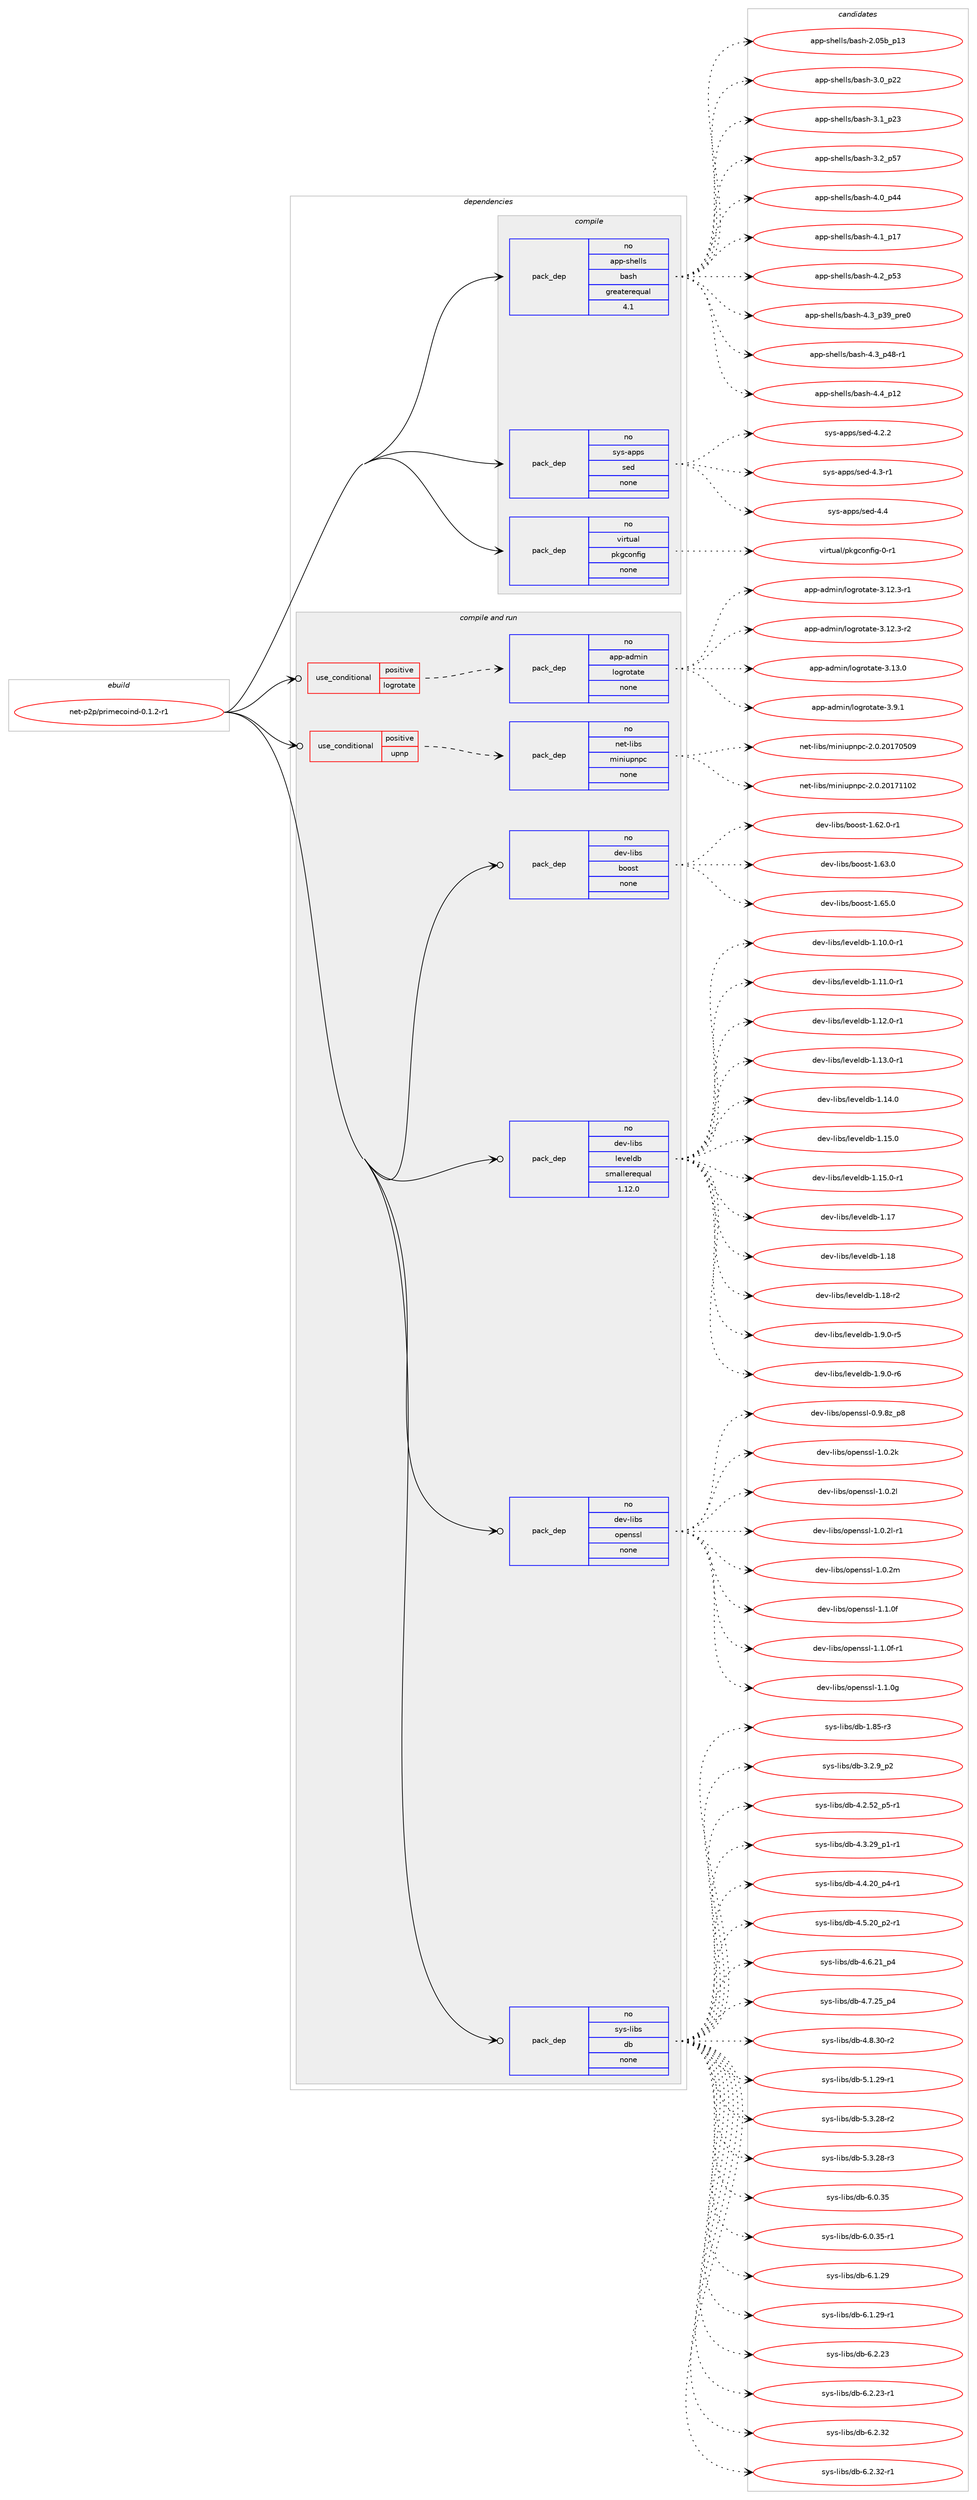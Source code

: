 digraph prolog {

# *************
# Graph options
# *************

newrank=true;
concentrate=true;
compound=true;
graph [rankdir=LR,fontname=Helvetica,fontsize=10,ranksep=1.5];#, ranksep=2.5, nodesep=0.2];
edge  [arrowhead=vee];
node  [fontname=Helvetica,fontsize=10];

# **********
# The ebuild
# **********

subgraph cluster_leftcol {
color=gray;
rank=same;
label=<<i>ebuild</i>>;
id [label="net-p2p/primecoind-0.1.2-r1", color=red, width=4, href="../net-p2p/primecoind-0.1.2-r1.svg"];
}

# ****************
# The dependencies
# ****************

subgraph cluster_midcol {
color=gray;
label=<<i>dependencies</i>>;
subgraph cluster_compile {
fillcolor="#eeeeee";
style=filled;
label=<<i>compile</i>>;
subgraph pack319988 {
dependency434915 [label=<<TABLE BORDER="0" CELLBORDER="1" CELLSPACING="0" CELLPADDING="4" WIDTH="220"><TR><TD ROWSPAN="6" CELLPADDING="30">pack_dep</TD></TR><TR><TD WIDTH="110">no</TD></TR><TR><TD>app-shells</TD></TR><TR><TD>bash</TD></TR><TR><TD>greaterequal</TD></TR><TR><TD>4.1</TD></TR></TABLE>>, shape=none, color=blue];
}
id:e -> dependency434915:w [weight=20,style="solid",arrowhead="vee"];
subgraph pack319989 {
dependency434916 [label=<<TABLE BORDER="0" CELLBORDER="1" CELLSPACING="0" CELLPADDING="4" WIDTH="220"><TR><TD ROWSPAN="6" CELLPADDING="30">pack_dep</TD></TR><TR><TD WIDTH="110">no</TD></TR><TR><TD>sys-apps</TD></TR><TR><TD>sed</TD></TR><TR><TD>none</TD></TR><TR><TD></TD></TR></TABLE>>, shape=none, color=blue];
}
id:e -> dependency434916:w [weight=20,style="solid",arrowhead="vee"];
subgraph pack319990 {
dependency434917 [label=<<TABLE BORDER="0" CELLBORDER="1" CELLSPACING="0" CELLPADDING="4" WIDTH="220"><TR><TD ROWSPAN="6" CELLPADDING="30">pack_dep</TD></TR><TR><TD WIDTH="110">no</TD></TR><TR><TD>virtual</TD></TR><TR><TD>pkgconfig</TD></TR><TR><TD>none</TD></TR><TR><TD></TD></TR></TABLE>>, shape=none, color=blue];
}
id:e -> dependency434917:w [weight=20,style="solid",arrowhead="vee"];
}
subgraph cluster_compileandrun {
fillcolor="#eeeeee";
style=filled;
label=<<i>compile and run</i>>;
subgraph cond107426 {
dependency434918 [label=<<TABLE BORDER="0" CELLBORDER="1" CELLSPACING="0" CELLPADDING="4"><TR><TD ROWSPAN="3" CELLPADDING="10">use_conditional</TD></TR><TR><TD>positive</TD></TR><TR><TD>logrotate</TD></TR></TABLE>>, shape=none, color=red];
subgraph pack319991 {
dependency434919 [label=<<TABLE BORDER="0" CELLBORDER="1" CELLSPACING="0" CELLPADDING="4" WIDTH="220"><TR><TD ROWSPAN="6" CELLPADDING="30">pack_dep</TD></TR><TR><TD WIDTH="110">no</TD></TR><TR><TD>app-admin</TD></TR><TR><TD>logrotate</TD></TR><TR><TD>none</TD></TR><TR><TD></TD></TR></TABLE>>, shape=none, color=blue];
}
dependency434918:e -> dependency434919:w [weight=20,style="dashed",arrowhead="vee"];
}
id:e -> dependency434918:w [weight=20,style="solid",arrowhead="odotvee"];
subgraph cond107427 {
dependency434920 [label=<<TABLE BORDER="0" CELLBORDER="1" CELLSPACING="0" CELLPADDING="4"><TR><TD ROWSPAN="3" CELLPADDING="10">use_conditional</TD></TR><TR><TD>positive</TD></TR><TR><TD>upnp</TD></TR></TABLE>>, shape=none, color=red];
subgraph pack319992 {
dependency434921 [label=<<TABLE BORDER="0" CELLBORDER="1" CELLSPACING="0" CELLPADDING="4" WIDTH="220"><TR><TD ROWSPAN="6" CELLPADDING="30">pack_dep</TD></TR><TR><TD WIDTH="110">no</TD></TR><TR><TD>net-libs</TD></TR><TR><TD>miniupnpc</TD></TR><TR><TD>none</TD></TR><TR><TD></TD></TR></TABLE>>, shape=none, color=blue];
}
dependency434920:e -> dependency434921:w [weight=20,style="dashed",arrowhead="vee"];
}
id:e -> dependency434920:w [weight=20,style="solid",arrowhead="odotvee"];
subgraph pack319993 {
dependency434922 [label=<<TABLE BORDER="0" CELLBORDER="1" CELLSPACING="0" CELLPADDING="4" WIDTH="220"><TR><TD ROWSPAN="6" CELLPADDING="30">pack_dep</TD></TR><TR><TD WIDTH="110">no</TD></TR><TR><TD>dev-libs</TD></TR><TR><TD>boost</TD></TR><TR><TD>none</TD></TR><TR><TD></TD></TR></TABLE>>, shape=none, color=blue];
}
id:e -> dependency434922:w [weight=20,style="solid",arrowhead="odotvee"];
subgraph pack319994 {
dependency434923 [label=<<TABLE BORDER="0" CELLBORDER="1" CELLSPACING="0" CELLPADDING="4" WIDTH="220"><TR><TD ROWSPAN="6" CELLPADDING="30">pack_dep</TD></TR><TR><TD WIDTH="110">no</TD></TR><TR><TD>dev-libs</TD></TR><TR><TD>leveldb</TD></TR><TR><TD>smallerequal</TD></TR><TR><TD>1.12.0</TD></TR></TABLE>>, shape=none, color=blue];
}
id:e -> dependency434923:w [weight=20,style="solid",arrowhead="odotvee"];
subgraph pack319995 {
dependency434924 [label=<<TABLE BORDER="0" CELLBORDER="1" CELLSPACING="0" CELLPADDING="4" WIDTH="220"><TR><TD ROWSPAN="6" CELLPADDING="30">pack_dep</TD></TR><TR><TD WIDTH="110">no</TD></TR><TR><TD>dev-libs</TD></TR><TR><TD>openssl</TD></TR><TR><TD>none</TD></TR><TR><TD></TD></TR></TABLE>>, shape=none, color=blue];
}
id:e -> dependency434924:w [weight=20,style="solid",arrowhead="odotvee"];
subgraph pack319996 {
dependency434925 [label=<<TABLE BORDER="0" CELLBORDER="1" CELLSPACING="0" CELLPADDING="4" WIDTH="220"><TR><TD ROWSPAN="6" CELLPADDING="30">pack_dep</TD></TR><TR><TD WIDTH="110">no</TD></TR><TR><TD>sys-libs</TD></TR><TR><TD>db</TD></TR><TR><TD>none</TD></TR><TR><TD></TD></TR></TABLE>>, shape=none, color=blue];
}
id:e -> dependency434925:w [weight=20,style="solid",arrowhead="odotvee"];
}
subgraph cluster_run {
fillcolor="#eeeeee";
style=filled;
label=<<i>run</i>>;
}
}

# **************
# The candidates
# **************

subgraph cluster_choices {
rank=same;
color=gray;
label=<<i>candidates</i>>;

subgraph choice319988 {
color=black;
nodesep=1;
choice9711211245115104101108108115479897115104455046485398951124951 [label="app-shells/bash-2.05b_p13", color=red, width=4,href="../app-shells/bash-2.05b_p13.svg"];
choice971121124511510410110810811547989711510445514648951125050 [label="app-shells/bash-3.0_p22", color=red, width=4,href="../app-shells/bash-3.0_p22.svg"];
choice971121124511510410110810811547989711510445514649951125051 [label="app-shells/bash-3.1_p23", color=red, width=4,href="../app-shells/bash-3.1_p23.svg"];
choice971121124511510410110810811547989711510445514650951125355 [label="app-shells/bash-3.2_p57", color=red, width=4,href="../app-shells/bash-3.2_p57.svg"];
choice971121124511510410110810811547989711510445524648951125252 [label="app-shells/bash-4.0_p44", color=red, width=4,href="../app-shells/bash-4.0_p44.svg"];
choice971121124511510410110810811547989711510445524649951124955 [label="app-shells/bash-4.1_p17", color=red, width=4,href="../app-shells/bash-4.1_p17.svg"];
choice971121124511510410110810811547989711510445524650951125351 [label="app-shells/bash-4.2_p53", color=red, width=4,href="../app-shells/bash-4.2_p53.svg"];
choice9711211245115104101108108115479897115104455246519511251579511211410148 [label="app-shells/bash-4.3_p39_pre0", color=red, width=4,href="../app-shells/bash-4.3_p39_pre0.svg"];
choice9711211245115104101108108115479897115104455246519511252564511449 [label="app-shells/bash-4.3_p48-r1", color=red, width=4,href="../app-shells/bash-4.3_p48-r1.svg"];
choice971121124511510410110810811547989711510445524652951124950 [label="app-shells/bash-4.4_p12", color=red, width=4,href="../app-shells/bash-4.4_p12.svg"];
dependency434915:e -> choice9711211245115104101108108115479897115104455046485398951124951:w [style=dotted,weight="100"];
dependency434915:e -> choice971121124511510410110810811547989711510445514648951125050:w [style=dotted,weight="100"];
dependency434915:e -> choice971121124511510410110810811547989711510445514649951125051:w [style=dotted,weight="100"];
dependency434915:e -> choice971121124511510410110810811547989711510445514650951125355:w [style=dotted,weight="100"];
dependency434915:e -> choice971121124511510410110810811547989711510445524648951125252:w [style=dotted,weight="100"];
dependency434915:e -> choice971121124511510410110810811547989711510445524649951124955:w [style=dotted,weight="100"];
dependency434915:e -> choice971121124511510410110810811547989711510445524650951125351:w [style=dotted,weight="100"];
dependency434915:e -> choice9711211245115104101108108115479897115104455246519511251579511211410148:w [style=dotted,weight="100"];
dependency434915:e -> choice9711211245115104101108108115479897115104455246519511252564511449:w [style=dotted,weight="100"];
dependency434915:e -> choice971121124511510410110810811547989711510445524652951124950:w [style=dotted,weight="100"];
}
subgraph choice319989 {
color=black;
nodesep=1;
choice115121115459711211211547115101100455246504650 [label="sys-apps/sed-4.2.2", color=red, width=4,href="../sys-apps/sed-4.2.2.svg"];
choice115121115459711211211547115101100455246514511449 [label="sys-apps/sed-4.3-r1", color=red, width=4,href="../sys-apps/sed-4.3-r1.svg"];
choice11512111545971121121154711510110045524652 [label="sys-apps/sed-4.4", color=red, width=4,href="../sys-apps/sed-4.4.svg"];
dependency434916:e -> choice115121115459711211211547115101100455246504650:w [style=dotted,weight="100"];
dependency434916:e -> choice115121115459711211211547115101100455246514511449:w [style=dotted,weight="100"];
dependency434916:e -> choice11512111545971121121154711510110045524652:w [style=dotted,weight="100"];
}
subgraph choice319990 {
color=black;
nodesep=1;
choice11810511411611797108471121071039911111010210510345484511449 [label="virtual/pkgconfig-0-r1", color=red, width=4,href="../virtual/pkgconfig-0-r1.svg"];
dependency434917:e -> choice11810511411611797108471121071039911111010210510345484511449:w [style=dotted,weight="100"];
}
subgraph choice319991 {
color=black;
nodesep=1;
choice9711211245971001091051104710811110311411111697116101455146495046514511449 [label="app-admin/logrotate-3.12.3-r1", color=red, width=4,href="../app-admin/logrotate-3.12.3-r1.svg"];
choice9711211245971001091051104710811110311411111697116101455146495046514511450 [label="app-admin/logrotate-3.12.3-r2", color=red, width=4,href="../app-admin/logrotate-3.12.3-r2.svg"];
choice971121124597100109105110471081111031141111169711610145514649514648 [label="app-admin/logrotate-3.13.0", color=red, width=4,href="../app-admin/logrotate-3.13.0.svg"];
choice9711211245971001091051104710811110311411111697116101455146574649 [label="app-admin/logrotate-3.9.1", color=red, width=4,href="../app-admin/logrotate-3.9.1.svg"];
dependency434919:e -> choice9711211245971001091051104710811110311411111697116101455146495046514511449:w [style=dotted,weight="100"];
dependency434919:e -> choice9711211245971001091051104710811110311411111697116101455146495046514511450:w [style=dotted,weight="100"];
dependency434919:e -> choice971121124597100109105110471081111031141111169711610145514649514648:w [style=dotted,weight="100"];
dependency434919:e -> choice9711211245971001091051104710811110311411111697116101455146574649:w [style=dotted,weight="100"];
}
subgraph choice319992 {
color=black;
nodesep=1;
choice1101011164510810598115471091051101051171121101129945504648465048495548534857 [label="net-libs/miniupnpc-2.0.20170509", color=red, width=4,href="../net-libs/miniupnpc-2.0.20170509.svg"];
choice1101011164510810598115471091051101051171121101129945504648465048495549494850 [label="net-libs/miniupnpc-2.0.20171102", color=red, width=4,href="../net-libs/miniupnpc-2.0.20171102.svg"];
dependency434921:e -> choice1101011164510810598115471091051101051171121101129945504648465048495548534857:w [style=dotted,weight="100"];
dependency434921:e -> choice1101011164510810598115471091051101051171121101129945504648465048495549494850:w [style=dotted,weight="100"];
}
subgraph choice319993 {
color=black;
nodesep=1;
choice10010111845108105981154798111111115116454946545046484511449 [label="dev-libs/boost-1.62.0-r1", color=red, width=4,href="../dev-libs/boost-1.62.0-r1.svg"];
choice1001011184510810598115479811111111511645494654514648 [label="dev-libs/boost-1.63.0", color=red, width=4,href="../dev-libs/boost-1.63.0.svg"];
choice1001011184510810598115479811111111511645494654534648 [label="dev-libs/boost-1.65.0", color=red, width=4,href="../dev-libs/boost-1.65.0.svg"];
dependency434922:e -> choice10010111845108105981154798111111115116454946545046484511449:w [style=dotted,weight="100"];
dependency434922:e -> choice1001011184510810598115479811111111511645494654514648:w [style=dotted,weight="100"];
dependency434922:e -> choice1001011184510810598115479811111111511645494654534648:w [style=dotted,weight="100"];
}
subgraph choice319994 {
color=black;
nodesep=1;
choice10010111845108105981154710810111810110810098454946494846484511449 [label="dev-libs/leveldb-1.10.0-r1", color=red, width=4,href="../dev-libs/leveldb-1.10.0-r1.svg"];
choice10010111845108105981154710810111810110810098454946494946484511449 [label="dev-libs/leveldb-1.11.0-r1", color=red, width=4,href="../dev-libs/leveldb-1.11.0-r1.svg"];
choice10010111845108105981154710810111810110810098454946495046484511449 [label="dev-libs/leveldb-1.12.0-r1", color=red, width=4,href="../dev-libs/leveldb-1.12.0-r1.svg"];
choice10010111845108105981154710810111810110810098454946495146484511449 [label="dev-libs/leveldb-1.13.0-r1", color=red, width=4,href="../dev-libs/leveldb-1.13.0-r1.svg"];
choice1001011184510810598115471081011181011081009845494649524648 [label="dev-libs/leveldb-1.14.0", color=red, width=4,href="../dev-libs/leveldb-1.14.0.svg"];
choice1001011184510810598115471081011181011081009845494649534648 [label="dev-libs/leveldb-1.15.0", color=red, width=4,href="../dev-libs/leveldb-1.15.0.svg"];
choice10010111845108105981154710810111810110810098454946495346484511449 [label="dev-libs/leveldb-1.15.0-r1", color=red, width=4,href="../dev-libs/leveldb-1.15.0-r1.svg"];
choice100101118451081059811547108101118101108100984549464955 [label="dev-libs/leveldb-1.17", color=red, width=4,href="../dev-libs/leveldb-1.17.svg"];
choice100101118451081059811547108101118101108100984549464956 [label="dev-libs/leveldb-1.18", color=red, width=4,href="../dev-libs/leveldb-1.18.svg"];
choice1001011184510810598115471081011181011081009845494649564511450 [label="dev-libs/leveldb-1.18-r2", color=red, width=4,href="../dev-libs/leveldb-1.18-r2.svg"];
choice100101118451081059811547108101118101108100984549465746484511453 [label="dev-libs/leveldb-1.9.0-r5", color=red, width=4,href="../dev-libs/leveldb-1.9.0-r5.svg"];
choice100101118451081059811547108101118101108100984549465746484511454 [label="dev-libs/leveldb-1.9.0-r6", color=red, width=4,href="../dev-libs/leveldb-1.9.0-r6.svg"];
dependency434923:e -> choice10010111845108105981154710810111810110810098454946494846484511449:w [style=dotted,weight="100"];
dependency434923:e -> choice10010111845108105981154710810111810110810098454946494946484511449:w [style=dotted,weight="100"];
dependency434923:e -> choice10010111845108105981154710810111810110810098454946495046484511449:w [style=dotted,weight="100"];
dependency434923:e -> choice10010111845108105981154710810111810110810098454946495146484511449:w [style=dotted,weight="100"];
dependency434923:e -> choice1001011184510810598115471081011181011081009845494649524648:w [style=dotted,weight="100"];
dependency434923:e -> choice1001011184510810598115471081011181011081009845494649534648:w [style=dotted,weight="100"];
dependency434923:e -> choice10010111845108105981154710810111810110810098454946495346484511449:w [style=dotted,weight="100"];
dependency434923:e -> choice100101118451081059811547108101118101108100984549464955:w [style=dotted,weight="100"];
dependency434923:e -> choice100101118451081059811547108101118101108100984549464956:w [style=dotted,weight="100"];
dependency434923:e -> choice1001011184510810598115471081011181011081009845494649564511450:w [style=dotted,weight="100"];
dependency434923:e -> choice100101118451081059811547108101118101108100984549465746484511453:w [style=dotted,weight="100"];
dependency434923:e -> choice100101118451081059811547108101118101108100984549465746484511454:w [style=dotted,weight="100"];
}
subgraph choice319995 {
color=black;
nodesep=1;
choice1001011184510810598115471111121011101151151084548465746561229511256 [label="dev-libs/openssl-0.9.8z_p8", color=red, width=4,href="../dev-libs/openssl-0.9.8z_p8.svg"];
choice100101118451081059811547111112101110115115108454946484650107 [label="dev-libs/openssl-1.0.2k", color=red, width=4,href="../dev-libs/openssl-1.0.2k.svg"];
choice100101118451081059811547111112101110115115108454946484650108 [label="dev-libs/openssl-1.0.2l", color=red, width=4,href="../dev-libs/openssl-1.0.2l.svg"];
choice1001011184510810598115471111121011101151151084549464846501084511449 [label="dev-libs/openssl-1.0.2l-r1", color=red, width=4,href="../dev-libs/openssl-1.0.2l-r1.svg"];
choice100101118451081059811547111112101110115115108454946484650109 [label="dev-libs/openssl-1.0.2m", color=red, width=4,href="../dev-libs/openssl-1.0.2m.svg"];
choice100101118451081059811547111112101110115115108454946494648102 [label="dev-libs/openssl-1.1.0f", color=red, width=4,href="../dev-libs/openssl-1.1.0f.svg"];
choice1001011184510810598115471111121011101151151084549464946481024511449 [label="dev-libs/openssl-1.1.0f-r1", color=red, width=4,href="../dev-libs/openssl-1.1.0f-r1.svg"];
choice100101118451081059811547111112101110115115108454946494648103 [label="dev-libs/openssl-1.1.0g", color=red, width=4,href="../dev-libs/openssl-1.1.0g.svg"];
dependency434924:e -> choice1001011184510810598115471111121011101151151084548465746561229511256:w [style=dotted,weight="100"];
dependency434924:e -> choice100101118451081059811547111112101110115115108454946484650107:w [style=dotted,weight="100"];
dependency434924:e -> choice100101118451081059811547111112101110115115108454946484650108:w [style=dotted,weight="100"];
dependency434924:e -> choice1001011184510810598115471111121011101151151084549464846501084511449:w [style=dotted,weight="100"];
dependency434924:e -> choice100101118451081059811547111112101110115115108454946484650109:w [style=dotted,weight="100"];
dependency434924:e -> choice100101118451081059811547111112101110115115108454946494648102:w [style=dotted,weight="100"];
dependency434924:e -> choice1001011184510810598115471111121011101151151084549464946481024511449:w [style=dotted,weight="100"];
dependency434924:e -> choice100101118451081059811547111112101110115115108454946494648103:w [style=dotted,weight="100"];
}
subgraph choice319996 {
color=black;
nodesep=1;
choice1151211154510810598115471009845494656534511451 [label="sys-libs/db-1.85-r3", color=red, width=4,href="../sys-libs/db-1.85-r3.svg"];
choice115121115451081059811547100984551465046579511250 [label="sys-libs/db-3.2.9_p2", color=red, width=4,href="../sys-libs/db-3.2.9_p2.svg"];
choice115121115451081059811547100984552465046535095112534511449 [label="sys-libs/db-4.2.52_p5-r1", color=red, width=4,href="../sys-libs/db-4.2.52_p5-r1.svg"];
choice115121115451081059811547100984552465146505795112494511449 [label="sys-libs/db-4.3.29_p1-r1", color=red, width=4,href="../sys-libs/db-4.3.29_p1-r1.svg"];
choice115121115451081059811547100984552465246504895112524511449 [label="sys-libs/db-4.4.20_p4-r1", color=red, width=4,href="../sys-libs/db-4.4.20_p4-r1.svg"];
choice115121115451081059811547100984552465346504895112504511449 [label="sys-libs/db-4.5.20_p2-r1", color=red, width=4,href="../sys-libs/db-4.5.20_p2-r1.svg"];
choice11512111545108105981154710098455246544650499511252 [label="sys-libs/db-4.6.21_p4", color=red, width=4,href="../sys-libs/db-4.6.21_p4.svg"];
choice11512111545108105981154710098455246554650539511252 [label="sys-libs/db-4.7.25_p4", color=red, width=4,href="../sys-libs/db-4.7.25_p4.svg"];
choice11512111545108105981154710098455246564651484511450 [label="sys-libs/db-4.8.30-r2", color=red, width=4,href="../sys-libs/db-4.8.30-r2.svg"];
choice11512111545108105981154710098455346494650574511449 [label="sys-libs/db-5.1.29-r1", color=red, width=4,href="../sys-libs/db-5.1.29-r1.svg"];
choice11512111545108105981154710098455346514650564511450 [label="sys-libs/db-5.3.28-r2", color=red, width=4,href="../sys-libs/db-5.3.28-r2.svg"];
choice11512111545108105981154710098455346514650564511451 [label="sys-libs/db-5.3.28-r3", color=red, width=4,href="../sys-libs/db-5.3.28-r3.svg"];
choice1151211154510810598115471009845544648465153 [label="sys-libs/db-6.0.35", color=red, width=4,href="../sys-libs/db-6.0.35.svg"];
choice11512111545108105981154710098455446484651534511449 [label="sys-libs/db-6.0.35-r1", color=red, width=4,href="../sys-libs/db-6.0.35-r1.svg"];
choice1151211154510810598115471009845544649465057 [label="sys-libs/db-6.1.29", color=red, width=4,href="../sys-libs/db-6.1.29.svg"];
choice11512111545108105981154710098455446494650574511449 [label="sys-libs/db-6.1.29-r1", color=red, width=4,href="../sys-libs/db-6.1.29-r1.svg"];
choice1151211154510810598115471009845544650465051 [label="sys-libs/db-6.2.23", color=red, width=4,href="../sys-libs/db-6.2.23.svg"];
choice11512111545108105981154710098455446504650514511449 [label="sys-libs/db-6.2.23-r1", color=red, width=4,href="../sys-libs/db-6.2.23-r1.svg"];
choice1151211154510810598115471009845544650465150 [label="sys-libs/db-6.2.32", color=red, width=4,href="../sys-libs/db-6.2.32.svg"];
choice11512111545108105981154710098455446504651504511449 [label="sys-libs/db-6.2.32-r1", color=red, width=4,href="../sys-libs/db-6.2.32-r1.svg"];
dependency434925:e -> choice1151211154510810598115471009845494656534511451:w [style=dotted,weight="100"];
dependency434925:e -> choice115121115451081059811547100984551465046579511250:w [style=dotted,weight="100"];
dependency434925:e -> choice115121115451081059811547100984552465046535095112534511449:w [style=dotted,weight="100"];
dependency434925:e -> choice115121115451081059811547100984552465146505795112494511449:w [style=dotted,weight="100"];
dependency434925:e -> choice115121115451081059811547100984552465246504895112524511449:w [style=dotted,weight="100"];
dependency434925:e -> choice115121115451081059811547100984552465346504895112504511449:w [style=dotted,weight="100"];
dependency434925:e -> choice11512111545108105981154710098455246544650499511252:w [style=dotted,weight="100"];
dependency434925:e -> choice11512111545108105981154710098455246554650539511252:w [style=dotted,weight="100"];
dependency434925:e -> choice11512111545108105981154710098455246564651484511450:w [style=dotted,weight="100"];
dependency434925:e -> choice11512111545108105981154710098455346494650574511449:w [style=dotted,weight="100"];
dependency434925:e -> choice11512111545108105981154710098455346514650564511450:w [style=dotted,weight="100"];
dependency434925:e -> choice11512111545108105981154710098455346514650564511451:w [style=dotted,weight="100"];
dependency434925:e -> choice1151211154510810598115471009845544648465153:w [style=dotted,weight="100"];
dependency434925:e -> choice11512111545108105981154710098455446484651534511449:w [style=dotted,weight="100"];
dependency434925:e -> choice1151211154510810598115471009845544649465057:w [style=dotted,weight="100"];
dependency434925:e -> choice11512111545108105981154710098455446494650574511449:w [style=dotted,weight="100"];
dependency434925:e -> choice1151211154510810598115471009845544650465051:w [style=dotted,weight="100"];
dependency434925:e -> choice11512111545108105981154710098455446504650514511449:w [style=dotted,weight="100"];
dependency434925:e -> choice1151211154510810598115471009845544650465150:w [style=dotted,weight="100"];
dependency434925:e -> choice11512111545108105981154710098455446504651504511449:w [style=dotted,weight="100"];
}
}

}

